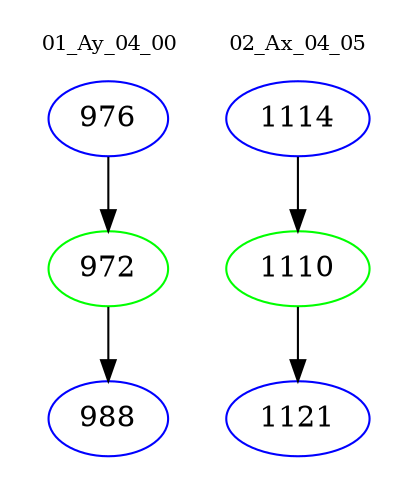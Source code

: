 digraph{
subgraph cluster_0 {
color = white
label = "01_Ay_04_00";
fontsize=10;
T0_976 [label="976", color="blue"]
T0_976 -> T0_972 [color="black"]
T0_972 [label="972", color="green"]
T0_972 -> T0_988 [color="black"]
T0_988 [label="988", color="blue"]
}
subgraph cluster_1 {
color = white
label = "02_Ax_04_05";
fontsize=10;
T1_1114 [label="1114", color="blue"]
T1_1114 -> T1_1110 [color="black"]
T1_1110 [label="1110", color="green"]
T1_1110 -> T1_1121 [color="black"]
T1_1121 [label="1121", color="blue"]
}
}
